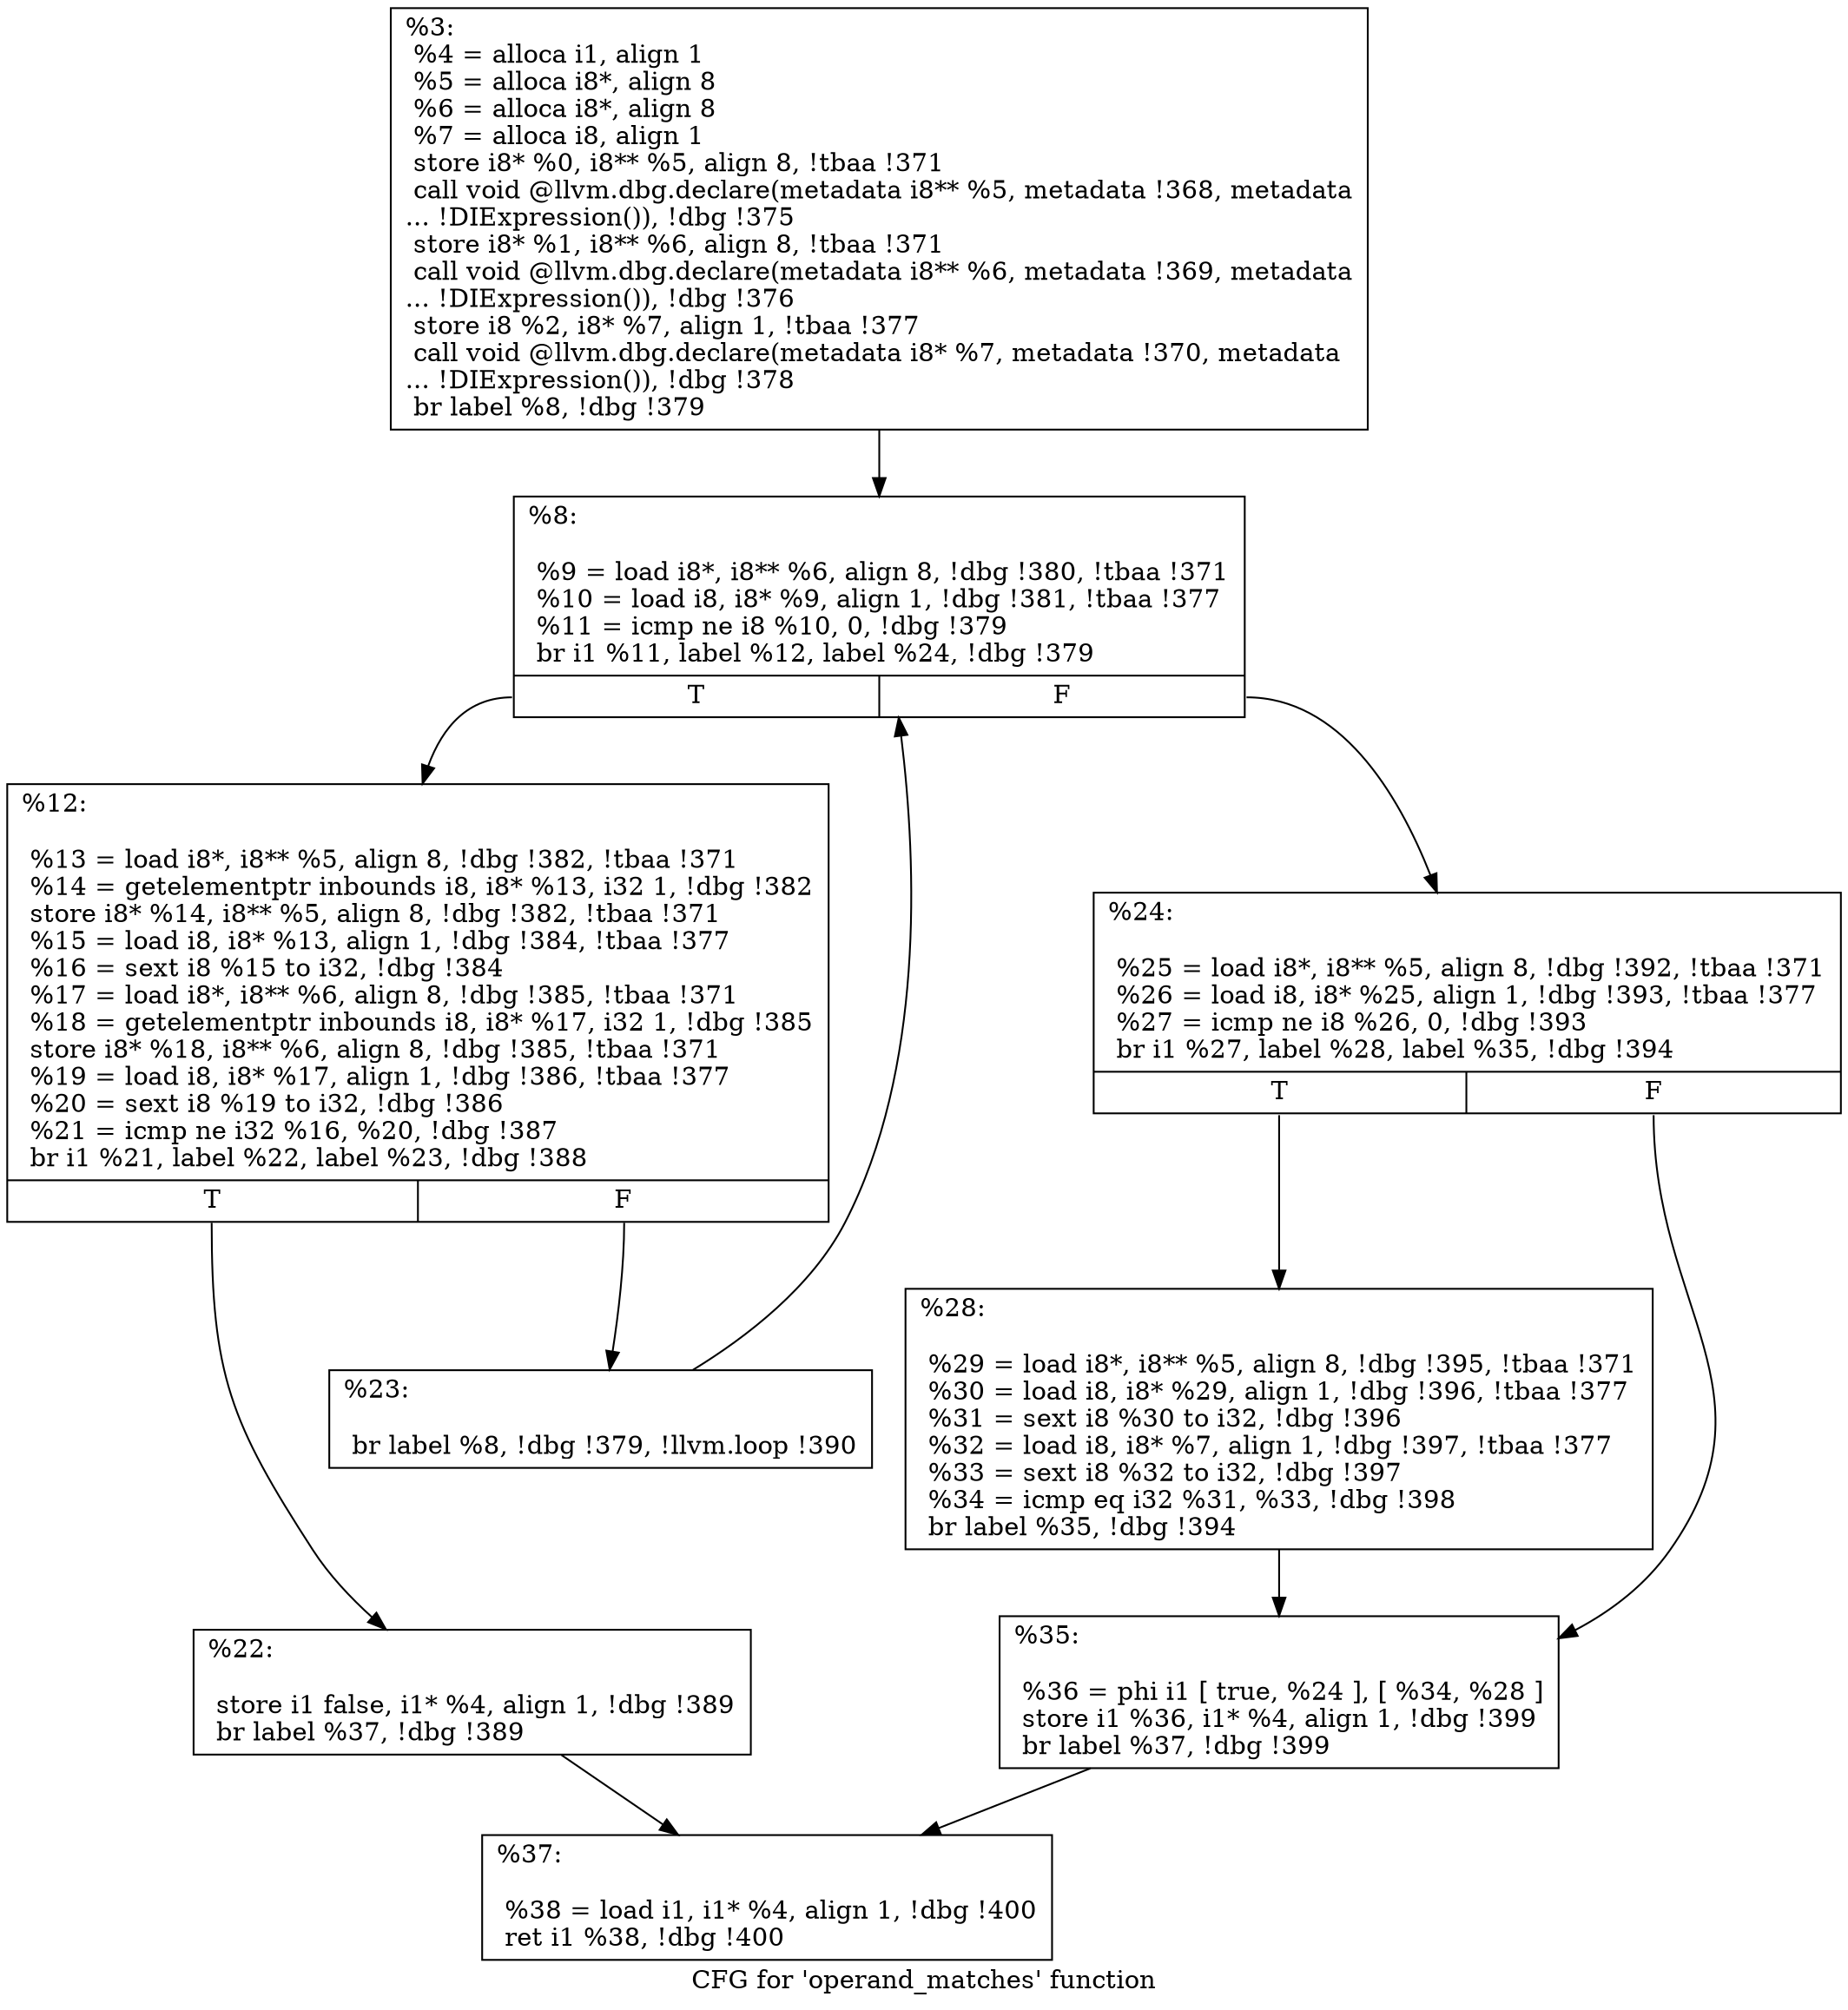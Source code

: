 digraph "CFG for 'operand_matches' function" {
	label="CFG for 'operand_matches' function";

	Node0x2445350 [shape=record,label="{%3:\l  %4 = alloca i1, align 1\l  %5 = alloca i8*, align 8\l  %6 = alloca i8*, align 8\l  %7 = alloca i8, align 1\l  store i8* %0, i8** %5, align 8, !tbaa !371\l  call void @llvm.dbg.declare(metadata i8** %5, metadata !368, metadata\l... !DIExpression()), !dbg !375\l  store i8* %1, i8** %6, align 8, !tbaa !371\l  call void @llvm.dbg.declare(metadata i8** %6, metadata !369, metadata\l... !DIExpression()), !dbg !376\l  store i8 %2, i8* %7, align 1, !tbaa !377\l  call void @llvm.dbg.declare(metadata i8* %7, metadata !370, metadata\l... !DIExpression()), !dbg !378\l  br label %8, !dbg !379\l}"];
	Node0x2445350 -> Node0x24453a0;
	Node0x24453a0 [shape=record,label="{%8:\l\l  %9 = load i8*, i8** %6, align 8, !dbg !380, !tbaa !371\l  %10 = load i8, i8* %9, align 1, !dbg !381, !tbaa !377\l  %11 = icmp ne i8 %10, 0, !dbg !379\l  br i1 %11, label %12, label %24, !dbg !379\l|{<s0>T|<s1>F}}"];
	Node0x24453a0:s0 -> Node0x24453f0;
	Node0x24453a0:s1 -> Node0x24454e0;
	Node0x24453f0 [shape=record,label="{%12:\l\l  %13 = load i8*, i8** %5, align 8, !dbg !382, !tbaa !371\l  %14 = getelementptr inbounds i8, i8* %13, i32 1, !dbg !382\l  store i8* %14, i8** %5, align 8, !dbg !382, !tbaa !371\l  %15 = load i8, i8* %13, align 1, !dbg !384, !tbaa !377\l  %16 = sext i8 %15 to i32, !dbg !384\l  %17 = load i8*, i8** %6, align 8, !dbg !385, !tbaa !371\l  %18 = getelementptr inbounds i8, i8* %17, i32 1, !dbg !385\l  store i8* %18, i8** %6, align 8, !dbg !385, !tbaa !371\l  %19 = load i8, i8* %17, align 1, !dbg !386, !tbaa !377\l  %20 = sext i8 %19 to i32, !dbg !386\l  %21 = icmp ne i32 %16, %20, !dbg !387\l  br i1 %21, label %22, label %23, !dbg !388\l|{<s0>T|<s1>F}}"];
	Node0x24453f0:s0 -> Node0x2445440;
	Node0x24453f0:s1 -> Node0x2445490;
	Node0x2445440 [shape=record,label="{%22:\l\l  store i1 false, i1* %4, align 1, !dbg !389\l  br label %37, !dbg !389\l}"];
	Node0x2445440 -> Node0x24455d0;
	Node0x2445490 [shape=record,label="{%23:\l\l  br label %8, !dbg !379, !llvm.loop !390\l}"];
	Node0x2445490 -> Node0x24453a0;
	Node0x24454e0 [shape=record,label="{%24:\l\l  %25 = load i8*, i8** %5, align 8, !dbg !392, !tbaa !371\l  %26 = load i8, i8* %25, align 1, !dbg !393, !tbaa !377\l  %27 = icmp ne i8 %26, 0, !dbg !393\l  br i1 %27, label %28, label %35, !dbg !394\l|{<s0>T|<s1>F}}"];
	Node0x24454e0:s0 -> Node0x2445530;
	Node0x24454e0:s1 -> Node0x2445580;
	Node0x2445530 [shape=record,label="{%28:\l\l  %29 = load i8*, i8** %5, align 8, !dbg !395, !tbaa !371\l  %30 = load i8, i8* %29, align 1, !dbg !396, !tbaa !377\l  %31 = sext i8 %30 to i32, !dbg !396\l  %32 = load i8, i8* %7, align 1, !dbg !397, !tbaa !377\l  %33 = sext i8 %32 to i32, !dbg !397\l  %34 = icmp eq i32 %31, %33, !dbg !398\l  br label %35, !dbg !394\l}"];
	Node0x2445530 -> Node0x2445580;
	Node0x2445580 [shape=record,label="{%35:\l\l  %36 = phi i1 [ true, %24 ], [ %34, %28 ]\l  store i1 %36, i1* %4, align 1, !dbg !399\l  br label %37, !dbg !399\l}"];
	Node0x2445580 -> Node0x24455d0;
	Node0x24455d0 [shape=record,label="{%37:\l\l  %38 = load i1, i1* %4, align 1, !dbg !400\l  ret i1 %38, !dbg !400\l}"];
}
